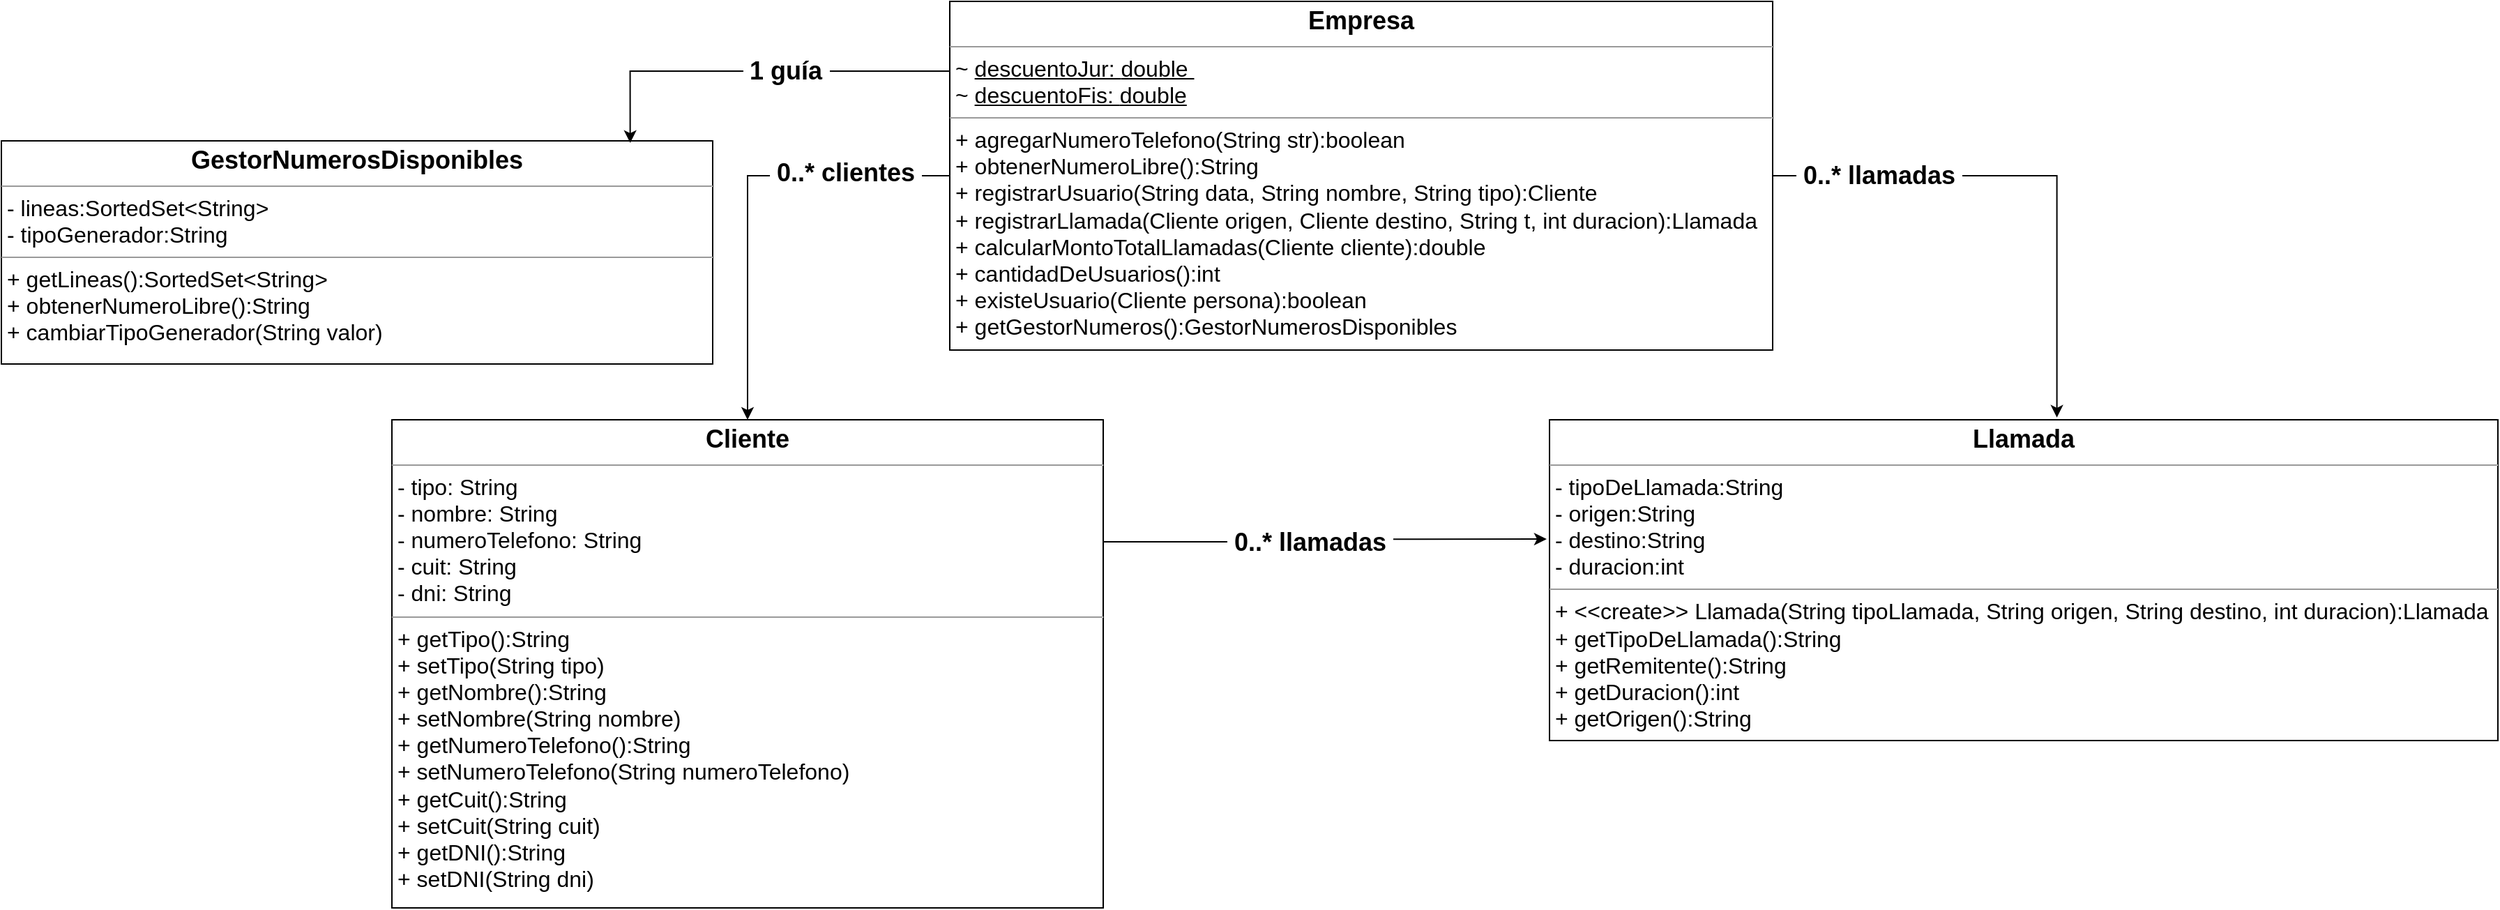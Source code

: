 <mxfile>
    <diagram name="Page-1" id="c4acf3e9-155e-7222-9cf6-157b1a14988f">
        <mxGraphModel dx="1141" dy="1736" grid="1" gridSize="10" guides="1" tooltips="1" connect="1" arrows="1" fold="1" page="1" pageScale="1" pageWidth="850" pageHeight="1100" background="none" math="0" shadow="0">
            <root>
                <mxCell id="0"/>
                <mxCell id="1" parent="0"/>
                <mxCell id="GO7QZFpmpaeCV5GQR35J-1" value="&lt;p style=&quot;margin:0px;margin-top:4px;text-align:center;&quot;&gt;&lt;b&gt;&lt;font style=&quot;font-size: 18px;&quot;&gt;Llamada&lt;/font&gt;&lt;/b&gt;&lt;/p&gt;&lt;hr size=&quot;1&quot;&gt;&lt;p style=&quot;margin:0px;margin-left:4px;&quot;&gt;&lt;font size=&quot;3&quot;&gt;- tipoDeLlamada:String&lt;br&gt;- origen:String&lt;/font&gt;&lt;/p&gt;&lt;p style=&quot;margin:0px;margin-left:4px;&quot;&gt;&lt;font size=&quot;3&quot;&gt;- destino:String&lt;br&gt;- duracion:int&lt;/font&gt;&lt;/p&gt;&lt;hr size=&quot;1&quot;&gt;&lt;p style=&quot;margin:0px;margin-left:4px;&quot;&gt;&lt;font size=&quot;3&quot;&gt;+ &amp;lt;&amp;lt;create&amp;gt;&amp;gt; Llamada(String tipoLlamada, String origen, String destino, int duracion):Llamada&lt;br&gt;+&amp;nbsp;getTipoDeLlamada():String&lt;/font&gt;&lt;/p&gt;&lt;p style=&quot;margin:0px;margin-left:4px;&quot;&gt;&lt;font size=&quot;3&quot;&gt;+&amp;nbsp;getRemitente():String&lt;/font&gt;&lt;/p&gt;&lt;p style=&quot;margin:0px;margin-left:4px;&quot;&gt;&lt;font size=&quot;3&quot;&gt;+&amp;nbsp;getDuracion():int&lt;/font&gt;&lt;/p&gt;&lt;p style=&quot;margin:0px;margin-left:4px;&quot;&gt;&lt;font size=&quot;3&quot;&gt;+ getOrigen():String&lt;/font&gt;&lt;/p&gt;" style="verticalAlign=top;align=left;overflow=fill;fontSize=12;fontFamily=Helvetica;html=1;rounded=0;shadow=0;comic=0;labelBackgroundColor=none;strokeWidth=1" parent="1" vertex="1">
                    <mxGeometry x="1200" y="-310" width="680" height="230" as="geometry"/>
                </mxCell>
                <mxCell id="GO7QZFpmpaeCV5GQR35J-2" value="&lt;p style=&quot;margin:0px;margin-top:4px;text-align:center;&quot;&gt;&lt;font style=&quot;font-size: 18px;&quot;&gt;&lt;b&gt;GestorNumerosDisponibles&lt;/b&gt;&lt;br&gt;&lt;/font&gt;&lt;/p&gt;&lt;hr size=&quot;1&quot;&gt;&lt;p style=&quot;margin:0px;margin-left:4px;&quot;&gt;&lt;font size=&quot;3&quot;&gt;- lineas:&lt;span style=&quot;text-wrap: wrap;&quot;&gt;SortedSet&amp;lt;String&amp;gt;&lt;/span&gt;&lt;br&gt;-&amp;nbsp;tipoGenerador:String&lt;/font&gt;&lt;/p&gt;&lt;hr size=&quot;1&quot;&gt;&lt;p style=&quot;margin:0px;margin-left:4px;&quot;&gt;&lt;font size=&quot;3&quot;&gt;+ getLineas():SortedSet&amp;lt;String&amp;gt;&lt;br&gt;+ obtenerNumeroLibre():&lt;span style=&quot;background-color: initial;&quot;&gt;String&lt;/span&gt;&lt;/font&gt;&lt;/p&gt;&lt;p style=&quot;margin:0px;margin-left:4px;&quot;&gt;&lt;font size=&quot;3&quot;&gt;&lt;span style=&quot;background-color: initial;&quot;&gt;+&amp;nbsp;&lt;/span&gt;&lt;span style=&quot;background-color: initial;&quot;&gt;cambiarTipoGenerador(String valor)&lt;/span&gt;&lt;/font&gt;&lt;/p&gt;" style="verticalAlign=top;align=left;overflow=fill;fontSize=12;fontFamily=Helvetica;html=1;rounded=0;shadow=0;comic=0;labelBackgroundColor=none;strokeWidth=1" parent="1" vertex="1">
                    <mxGeometry x="90" y="-510" width="510" height="160" as="geometry"/>
                </mxCell>
                <mxCell id="l453c_xg0Y11GKCgeo1X-10" style="edgeStyle=orthogonalEdgeStyle;rounded=0;orthogonalLoop=1;jettySize=auto;html=1;exitX=0;exitY=0.5;exitDx=0;exitDy=0;" parent="1" source="GO7QZFpmpaeCV5GQR35J-3" target="GO7QZFpmpaeCV5GQR35J-4" edge="1">
                    <mxGeometry relative="1" as="geometry"/>
                </mxCell>
                <mxCell id="l453c_xg0Y11GKCgeo1X-11" value="&lt;font style=&quot;font-size: 18px;&quot;&gt;&lt;b&gt;&amp;nbsp;0..* clientes&amp;nbsp;&lt;/b&gt;&lt;/font&gt;" style="edgeLabel;html=1;align=center;verticalAlign=middle;resizable=0;points=[];" parent="l453c_xg0Y11GKCgeo1X-10" vertex="1" connectable="0">
                    <mxGeometry x="-0.527" y="-2" relative="1" as="geometry">
                        <mxPoint as="offset"/>
                    </mxGeometry>
                </mxCell>
                <mxCell id="GO7QZFpmpaeCV5GQR35J-3" value="&lt;p style=&quot;margin:0px;margin-top:4px;text-align:center;&quot;&gt;&lt;font style=&quot;font-size: 18px;&quot;&gt;&lt;b&gt;Empresa&lt;/b&gt;&lt;br&gt;&lt;/font&gt;&lt;/p&gt;&lt;hr size=&quot;1&quot;&gt;&lt;p style=&quot;margin:0px;margin-left:4px;&quot;&gt;&lt;font size=&quot;3&quot;&gt;&lt;span style=&quot;background-color: initial; text-wrap: wrap;&quot;&gt;~&amp;nbsp;&lt;u&gt;descuentoJur:&amp;nbsp;&lt;/u&gt;&lt;/span&gt;&lt;span style=&quot;background-color: initial; text-wrap: wrap; text-decoration-line: underline;&quot;&gt;double&amp;nbsp;&lt;/span&gt;&lt;br&gt;&lt;/font&gt;&lt;/p&gt;&lt;p style=&quot;margin:0px;margin-left:4px;&quot;&gt;&lt;font size=&quot;3&quot;&gt;&lt;span style=&quot;text-wrap: wrap;&quot;&gt;~ &lt;u&gt;descuentoFis:&amp;nbsp;&lt;/u&gt;&lt;/span&gt;&lt;span style=&quot;text-wrap: wrap; background-color: initial;&quot;&gt;&lt;u&gt;double&lt;/u&gt;&lt;/span&gt;&lt;span style=&quot;text-wrap: wrap; background-color: initial;&quot;&gt;&amp;nbsp;&lt;/span&gt;&lt;br&gt;&lt;/font&gt;&lt;/p&gt;&lt;hr size=&quot;1&quot;&gt;&lt;p style=&quot;margin:0px;margin-left:4px;&quot;&gt;&lt;font size=&quot;3&quot;&gt;+&amp;nbsp;&lt;span style=&quot;text-wrap: wrap;&quot;&gt;agregarNumeroTelefono(String str):&lt;/span&gt;&lt;span style=&quot;text-wrap: wrap;&quot;&gt;boolean&amp;nbsp;&lt;/span&gt;&lt;br&gt;+&amp;nbsp;&lt;span style=&quot;text-wrap: wrap; background-color: initial;&quot;&gt;obtenerNumeroLibre():&lt;/span&gt;&lt;span style=&quot;text-wrap: wrap; background-color: initial;&quot;&gt;String&lt;/span&gt;&lt;span style=&quot;text-wrap: wrap; background-color: initial;&quot;&gt;&amp;nbsp;&lt;/span&gt;&lt;/font&gt;&lt;/p&gt;&lt;p style=&quot;margin:0px;margin-left:4px;&quot;&gt;&lt;font size=&quot;3&quot;&gt;&lt;span style=&quot;text-wrap: wrap; background-color: initial;&quot;&gt;+&amp;nbsp;&lt;/span&gt;&lt;span style=&quot;text-wrap: wrap; background-color: initial;&quot;&gt;registrarUsuario(String data, String nombre, String tipo):&lt;/span&gt;&lt;span style=&quot;text-wrap: wrap; background-color: initial;&quot;&gt;Cliente&lt;/span&gt;&lt;span style=&quot;text-wrap: wrap; background-color: initial;&quot;&gt;&amp;nbsp;&lt;/span&gt;&lt;/font&gt;&lt;/p&gt;&lt;p style=&quot;margin:0px;margin-left:4px;&quot;&gt;&lt;font size=&quot;3&quot;&gt;&lt;span style=&quot;text-wrap: wrap; background-color: initial;&quot;&gt;+&amp;nbsp;&lt;/span&gt;&lt;span style=&quot;text-wrap: wrap; background-color: initial;&quot;&gt;registrarLlamada(Cliente origen, Cliente destino, String t, int duracion):&lt;/span&gt;&lt;span style=&quot;text-wrap: wrap; background-color: initial;&quot;&gt;Llamada&lt;/span&gt;&lt;span style=&quot;text-wrap: wrap; background-color: initial;&quot;&gt;&amp;nbsp;&lt;/span&gt;&lt;/font&gt;&lt;/p&gt;&lt;p style=&quot;margin:0px;margin-left:4px;&quot;&gt;&lt;font size=&quot;3&quot;&gt;&lt;span style=&quot;text-wrap: wrap; background-color: initial;&quot;&gt;+&amp;nbsp;&lt;/span&gt;&lt;span style=&quot;text-wrap: wrap; background-color: initial;&quot;&gt;calcularMontoTotalLlamadas(Cliente cliente):&lt;/span&gt;&lt;span style=&quot;text-wrap: wrap; background-color: initial;&quot;&gt;double&lt;/span&gt;&lt;span style=&quot;text-wrap: wrap; background-color: initial;&quot;&gt;&amp;nbsp;&lt;/span&gt;&lt;/font&gt;&lt;/p&gt;&lt;p style=&quot;margin:0px;margin-left:4px;&quot;&gt;&lt;font size=&quot;3&quot;&gt;&lt;span style=&quot;text-wrap: wrap; background-color: initial;&quot;&gt;+&amp;nbsp;&lt;/span&gt;&lt;span style=&quot;text-wrap: wrap; background-color: initial;&quot;&gt;cantidadDeUsuarios():&lt;/span&gt;&lt;span style=&quot;text-wrap: wrap; background-color: initial;&quot;&gt;int&lt;/span&gt;&lt;span style=&quot;text-wrap: wrap; background-color: initial;&quot;&gt;&amp;nbsp;&lt;/span&gt;&lt;/font&gt;&lt;/p&gt;&lt;p style=&quot;margin:0px;margin-left:4px;&quot;&gt;&lt;font size=&quot;3&quot;&gt;&lt;span style=&quot;text-wrap: wrap; background-color: initial;&quot;&gt;+&amp;nbsp;&lt;/span&gt;&lt;span style=&quot;text-wrap: wrap; background-color: initial;&quot;&gt;existeUsuario(Cliente persona):&lt;/span&gt;&lt;span style=&quot;text-wrap: wrap; background-color: initial;&quot;&gt;boolean&lt;/span&gt;&lt;span style=&quot;text-wrap: wrap; background-color: initial;&quot;&gt;&amp;nbsp;&lt;/span&gt;&lt;/font&gt;&lt;/p&gt;&lt;p style=&quot;margin:0px;margin-left:4px;&quot;&gt;&lt;font size=&quot;3&quot;&gt;&lt;span style=&quot;text-wrap: wrap; background-color: initial;&quot;&gt;+&amp;nbsp;&lt;/span&gt;&lt;span style=&quot;text-wrap: wrap; background-color: initial;&quot;&gt;getGestorNumeros():&lt;/span&gt;&lt;span style=&quot;text-wrap: wrap; background-color: initial;&quot;&gt;GestorNumerosDisponibles&lt;/span&gt;&lt;span style=&quot;text-wrap: wrap; background-color: initial;&quot;&gt;&amp;nbsp;&lt;/span&gt;&lt;/font&gt;&lt;/p&gt;" style="verticalAlign=top;align=left;overflow=fill;fontSize=12;fontFamily=Helvetica;html=1;rounded=0;shadow=0;comic=0;labelBackgroundColor=none;strokeWidth=1" parent="1" vertex="1">
                    <mxGeometry x="770" y="-610" width="590" height="250" as="geometry"/>
                </mxCell>
                <mxCell id="GO7QZFpmpaeCV5GQR35J-4" value="&lt;p style=&quot;margin:0px;margin-top:4px;text-align:center;&quot;&gt;&lt;font style=&quot;font-size: 18px;&quot;&gt;&lt;b&gt;Cliente&lt;/b&gt;&lt;br&gt;&lt;/font&gt;&lt;/p&gt;&lt;hr size=&quot;1&quot;&gt;&lt;p style=&quot;margin:0px;margin-left:4px;&quot;&gt;&lt;font size=&quot;3&quot;&gt;&lt;span style=&quot;background-color: initial;&quot;&gt;- tipo:&amp;nbsp;&lt;/span&gt;&lt;span style=&quot;background-color: initial;&quot;&gt;String&lt;/span&gt;&lt;span style=&quot;background-color: initial;&quot;&gt;&amp;nbsp;&lt;/span&gt;&lt;br&gt;&lt;/font&gt;&lt;/p&gt;&lt;p style=&quot;margin:0px;margin-left:4px;&quot;&gt;&lt;font size=&quot;3&quot;&gt;&lt;span style=&quot;white-space-collapse: collapse;&quot;&gt;- nombre:&amp;nbsp;&lt;/span&gt;&lt;span style=&quot;background-color: initial;&quot;&gt;String&lt;/span&gt;&lt;span style=&quot;background-color: initial;&quot;&gt;&amp;nbsp;&lt;/span&gt;&lt;/font&gt;&lt;/p&gt;&lt;p style=&quot;margin:0px;margin-left:4px;&quot;&gt;&lt;font size=&quot;3&quot;&gt;&lt;span style=&quot;white-space-collapse: collapse;&quot;&gt;- numeroTelefono:&amp;nbsp;&lt;/span&gt;&lt;span style=&quot;background-color: initial;&quot;&gt;String&lt;/span&gt;&lt;span style=&quot;background-color: initial;&quot;&gt;&amp;nbsp;&lt;/span&gt;&lt;/font&gt;&lt;/p&gt;&lt;p style=&quot;margin:0px;margin-left:4px;&quot;&gt;&lt;font size=&quot;3&quot;&gt;&lt;span style=&quot;white-space-collapse: collapse;&quot;&gt;- cuit:&amp;nbsp;&lt;/span&gt;&lt;span style=&quot;background-color: initial;&quot;&gt;String&lt;/span&gt;&lt;span style=&quot;background-color: initial;&quot;&gt;&amp;nbsp;&lt;/span&gt;&lt;/font&gt;&lt;/p&gt;&lt;p style=&quot;margin:0px;margin-left:4px;&quot;&gt;&lt;font size=&quot;3&quot;&gt;&lt;span style=&quot;white-space-collapse: collapse;&quot;&gt;- dni:&amp;nbsp;&lt;/span&gt;&lt;span style=&quot;background-color: initial;&quot;&gt;String&lt;/span&gt;&lt;span style=&quot;background-color: initial;&quot;&gt;&amp;nbsp;&lt;/span&gt;&lt;/font&gt;&lt;/p&gt;&lt;hr size=&quot;1&quot;&gt;&lt;p style=&quot;margin:0px;margin-left:4px;&quot;&gt;&lt;font size=&quot;3&quot;&gt;+&amp;nbsp;&lt;span style=&quot;background-color: initial;&quot;&gt;getTipo():&lt;/span&gt;&lt;span style=&quot;background-color: initial;&quot;&gt;String&lt;/span&gt;&lt;span style=&quot;background-color: initial;&quot;&gt;&amp;nbsp;&lt;/span&gt;&lt;span style=&quot;background-color: initial;&quot;&gt;&amp;nbsp;&lt;/span&gt;&lt;span style=&quot;background-color: initial; white-space-collapse: preserve;&quot;&gt;&#9;&#9;&lt;/span&gt;&lt;/font&gt;&lt;/p&gt;&lt;p style=&quot;margin:0px;margin-left:4px;&quot;&gt;&lt;span style=&quot;white-space-collapse: preserve; white-space-collapse: collapse;&quot;&gt;&lt;font size=&quot;3&quot;&gt;&#9;&lt;/font&gt;&lt;/span&gt;&lt;/p&gt;&lt;p style=&quot;margin:0px;margin-left:4px;&quot;&gt;&lt;font size=&quot;3&quot;&gt;+ setTipo(String tipo)&lt;/font&gt;&lt;/p&gt;&lt;p style=&quot;margin:0px;margin-left:4px;&quot;&gt;&lt;span style=&quot;white-space-collapse: preserve; white-space-collapse: collapse;&quot;&gt;&lt;font size=&quot;3&quot;&gt;&#9;&lt;/font&gt;&lt;/span&gt;&lt;/p&gt;&lt;p style=&quot;margin:0px;margin-left:4px;&quot;&gt;&lt;font size=&quot;3&quot;&gt;+ getNombre():&lt;span style=&quot;background-color: initial;&quot;&gt;String&lt;/span&gt;&lt;span style=&quot;background-color: initial;&quot;&gt;&amp;nbsp;&lt;/span&gt;&lt;span style=&quot;background-color: initial;&quot;&gt;&amp;nbsp;&lt;/span&gt;&lt;span style=&quot;background-color: initial; white-space-collapse: preserve;&quot;&gt;&#9;&#9;&lt;/span&gt;&lt;/font&gt;&lt;/p&gt;&lt;p style=&quot;margin:0px;margin-left:4px;&quot;&gt;&lt;span style=&quot;white-space-collapse: preserve; white-space-collapse: collapse;&quot;&gt;&lt;font size=&quot;3&quot;&gt;&#9;&lt;/font&gt;&lt;/span&gt;&lt;/p&gt;&lt;p style=&quot;margin:0px;margin-left:4px;&quot;&gt;&lt;font size=&quot;3&quot;&gt;+ setNombre(String nombre)&lt;span style=&quot;background-color: initial;&quot;&gt;&amp;nbsp;&lt;/span&gt;&lt;span style=&quot;background-color: initial; white-space-collapse: preserve;&quot;&gt;&#9;&#9;&lt;/span&gt;&lt;/font&gt;&lt;/p&gt;&lt;p style=&quot;margin:0px;margin-left:4px;&quot;&gt;&lt;span style=&quot;white-space-collapse: preserve; white-space-collapse: collapse;&quot;&gt;&lt;font size=&quot;3&quot;&gt;&#9;&lt;/font&gt;&lt;/span&gt;&lt;/p&gt;&lt;p style=&quot;margin:0px;margin-left:4px;&quot;&gt;&lt;font size=&quot;3&quot;&gt;+ getNumeroTelefono():&lt;span style=&quot;background-color: initial;&quot;&gt;String&lt;/span&gt;&lt;span style=&quot;background-color: initial;&quot;&gt;&amp;nbsp;&lt;/span&gt;&lt;span style=&quot;background-color: initial;&quot;&gt;&amp;nbsp;&lt;/span&gt;&lt;span style=&quot;background-color: initial; white-space-collapse: preserve;&quot;&gt;&#9;&#9;&lt;/span&gt;&lt;/font&gt;&lt;/p&gt;&lt;p style=&quot;margin:0px;margin-left:4px;&quot;&gt;&lt;span style=&quot;white-space-collapse: preserve; white-space-collapse: collapse;&quot;&gt;&lt;font size=&quot;3&quot;&gt;&#9;&lt;/font&gt;&lt;/span&gt;&lt;/p&gt;&lt;p style=&quot;margin:0px;margin-left:4px;&quot;&gt;&lt;font size=&quot;3&quot;&gt;+ setNumeroTelefono(String numeroTelefono)&lt;span style=&quot;background-color: initial; white-space-collapse: preserve;&quot;&gt;&#9;&#9;&lt;/span&gt;&lt;/font&gt;&lt;/p&gt;&lt;p style=&quot;margin:0px;margin-left:4px;&quot;&gt;&lt;span style=&quot;white-space-collapse: preserve; white-space-collapse: collapse;&quot;&gt;&lt;font size=&quot;3&quot;&gt;&#9;&lt;/font&gt;&lt;/span&gt;&lt;/p&gt;&lt;p style=&quot;margin:0px;margin-left:4px;&quot;&gt;&lt;font size=&quot;3&quot;&gt;+ getCuit():&lt;span style=&quot;background-color: initial;&quot;&gt;String&lt;/span&gt;&lt;span style=&quot;background-color: initial;&quot;&gt;&amp;nbsp;&lt;/span&gt;&lt;span style=&quot;background-color: initial;&quot;&gt;&amp;nbsp;&lt;/span&gt;&lt;span style=&quot;background-color: initial; white-space-collapse: preserve;&quot;&gt;&#9;&#9;&lt;/span&gt;&lt;/font&gt;&lt;/p&gt;&lt;p style=&quot;margin:0px;margin-left:4px;&quot;&gt;&lt;span style=&quot;white-space-collapse: preserve; white-space-collapse: collapse;&quot;&gt;&lt;font size=&quot;3&quot;&gt;&#9;&lt;/font&gt;&lt;/span&gt;&lt;/p&gt;&lt;p style=&quot;margin:0px;margin-left:4px;&quot;&gt;&lt;font size=&quot;3&quot;&gt;+ setCuit(String cuit)&lt;span style=&quot;background-color: initial;&quot;&gt;&amp;nbsp;&lt;/span&gt;&lt;span style=&quot;background-color: initial; white-space-collapse: preserve;&quot;&gt;&#9;&#9;&lt;/span&gt;&lt;/font&gt;&lt;/p&gt;&lt;p style=&quot;margin:0px;margin-left:4px;&quot;&gt;&lt;span style=&quot;white-space-collapse: preserve; white-space-collapse: collapse;&quot;&gt;&lt;font size=&quot;3&quot;&gt;&#9;&lt;/font&gt;&lt;/span&gt;&lt;/p&gt;&lt;p style=&quot;margin:0px;margin-left:4px;&quot;&gt;&lt;font size=&quot;3&quot;&gt;+ getDNI():&lt;span style=&quot;background-color: initial;&quot;&gt;String&lt;/span&gt;&lt;span style=&quot;background-color: initial;&quot;&gt;&amp;nbsp;&lt;/span&gt;&lt;span style=&quot;background-color: initial;&quot;&gt;&amp;nbsp;&lt;/span&gt;&lt;span style=&quot;background-color: initial; white-space-collapse: preserve;&quot;&gt;&#9;&#9;&lt;/span&gt;&lt;/font&gt;&lt;/p&gt;&lt;p style=&quot;margin:0px;margin-left:4px;&quot;&gt;&lt;span style=&quot;white-space-collapse: preserve; white-space-collapse: collapse;&quot;&gt;&lt;font size=&quot;3&quot;&gt;&#9;&lt;/font&gt;&lt;/span&gt;&lt;/p&gt;&lt;p style=&quot;margin:0px;margin-left:4px;&quot;&gt;&lt;font size=&quot;3&quot;&gt;+ setDNI(String dni)&lt;span style=&quot;background-color: initial; white-space-collapse: preserve;&quot;&gt;&#9;&lt;/span&gt;&lt;/font&gt;&lt;/p&gt;&lt;p style=&quot;margin:0px;margin-left:4px;&quot;&gt;&lt;br&gt;&lt;/p&gt;" style="verticalAlign=top;align=left;overflow=fill;fontSize=12;fontFamily=Helvetica;html=1;rounded=0;shadow=0;comic=0;labelBackgroundColor=none;strokeWidth=1" parent="1" vertex="1">
                    <mxGeometry x="370" y="-310" width="510" height="350" as="geometry"/>
                </mxCell>
                <mxCell id="l453c_xg0Y11GKCgeo1X-8" style="edgeStyle=orthogonalEdgeStyle;rounded=0;orthogonalLoop=1;jettySize=auto;html=1;exitX=1;exitY=0.25;exitDx=0;exitDy=0;entryX=-0.003;entryY=0.372;entryDx=0;entryDy=0;entryPerimeter=0;" parent="1" source="GO7QZFpmpaeCV5GQR35J-4" target="GO7QZFpmpaeCV5GQR35J-1" edge="1">
                    <mxGeometry relative="1" as="geometry"/>
                </mxCell>
                <mxCell id="l453c_xg0Y11GKCgeo1X-9" value="&lt;b&gt;&lt;font style=&quot;font-size: 18px;&quot;&gt;&amp;nbsp;0..* llamadas&amp;nbsp;&lt;/font&gt;&lt;/b&gt;" style="edgeLabel;html=1;align=center;verticalAlign=middle;resizable=0;points=[];" parent="l453c_xg0Y11GKCgeo1X-8" vertex="1" connectable="0">
                    <mxGeometry x="-0.076" relative="1" as="geometry">
                        <mxPoint as="offset"/>
                    </mxGeometry>
                </mxCell>
                <mxCell id="l453c_xg0Y11GKCgeo1X-12" style="edgeStyle=orthogonalEdgeStyle;rounded=0;orthogonalLoop=1;jettySize=auto;html=1;exitX=1;exitY=0.5;exitDx=0;exitDy=0;entryX=0.535;entryY=-0.007;entryDx=0;entryDy=0;entryPerimeter=0;" parent="1" source="GO7QZFpmpaeCV5GQR35J-3" target="GO7QZFpmpaeCV5GQR35J-1" edge="1">
                    <mxGeometry relative="1" as="geometry"/>
                </mxCell>
                <mxCell id="l453c_xg0Y11GKCgeo1X-13" value="&lt;font style=&quot;font-size: 18px;&quot;&gt;&lt;b&gt;&amp;nbsp;0..* llamadas&amp;nbsp;&lt;/b&gt;&lt;/font&gt;" style="edgeLabel;html=1;align=center;verticalAlign=middle;resizable=0;points=[];" parent="l453c_xg0Y11GKCgeo1X-12" vertex="1" connectable="0">
                    <mxGeometry x="-0.597" relative="1" as="geometry">
                        <mxPoint as="offset"/>
                    </mxGeometry>
                </mxCell>
                <mxCell id="l453c_xg0Y11GKCgeo1X-14" style="edgeStyle=orthogonalEdgeStyle;rounded=0;orthogonalLoop=1;jettySize=auto;html=1;exitX=0;exitY=0.25;exitDx=0;exitDy=0;entryX=0.884;entryY=0.009;entryDx=0;entryDy=0;entryPerimeter=0;" parent="1" source="GO7QZFpmpaeCV5GQR35J-3" target="GO7QZFpmpaeCV5GQR35J-2" edge="1">
                    <mxGeometry relative="1" as="geometry">
                        <mxPoint x="754.49" y="-559.52" as="sourcePoint"/>
                        <mxPoint x="20.0" y="-574" as="targetPoint"/>
                        <Array as="points">
                            <mxPoint x="770" y="-560"/>
                            <mxPoint x="541" y="-560"/>
                        </Array>
                    </mxGeometry>
                </mxCell>
                <mxCell id="l453c_xg0Y11GKCgeo1X-15" value="&lt;b&gt;&lt;font style=&quot;font-size: 18px;&quot;&gt;&amp;nbsp;1 guía&amp;nbsp;&lt;/font&gt;&lt;/b&gt;" style="edgeLabel;html=1;align=center;verticalAlign=middle;resizable=0;points=[];" parent="l453c_xg0Y11GKCgeo1X-14" vertex="1" connectable="0">
                    <mxGeometry x="-0.11" relative="1" as="geometry">
                        <mxPoint as="offset"/>
                    </mxGeometry>
                </mxCell>
            </root>
        </mxGraphModel>
    </diagram>
</mxfile>